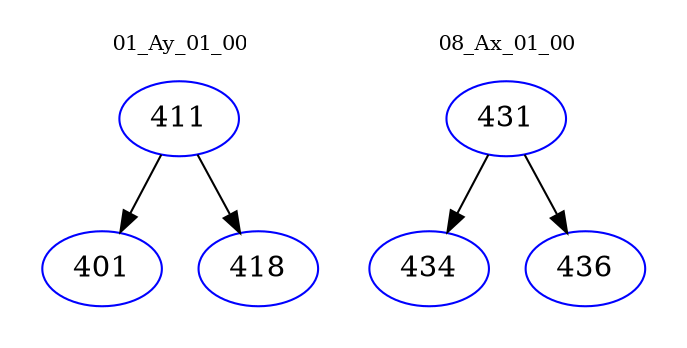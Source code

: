 digraph{
subgraph cluster_0 {
color = white
label = "01_Ay_01_00";
fontsize=10;
T0_411 [label="411", color="blue"]
T0_411 -> T0_401 [color="black"]
T0_401 [label="401", color="blue"]
T0_411 -> T0_418 [color="black"]
T0_418 [label="418", color="blue"]
}
subgraph cluster_1 {
color = white
label = "08_Ax_01_00";
fontsize=10;
T1_431 [label="431", color="blue"]
T1_431 -> T1_434 [color="black"]
T1_434 [label="434", color="blue"]
T1_431 -> T1_436 [color="black"]
T1_436 [label="436", color="blue"]
}
}
